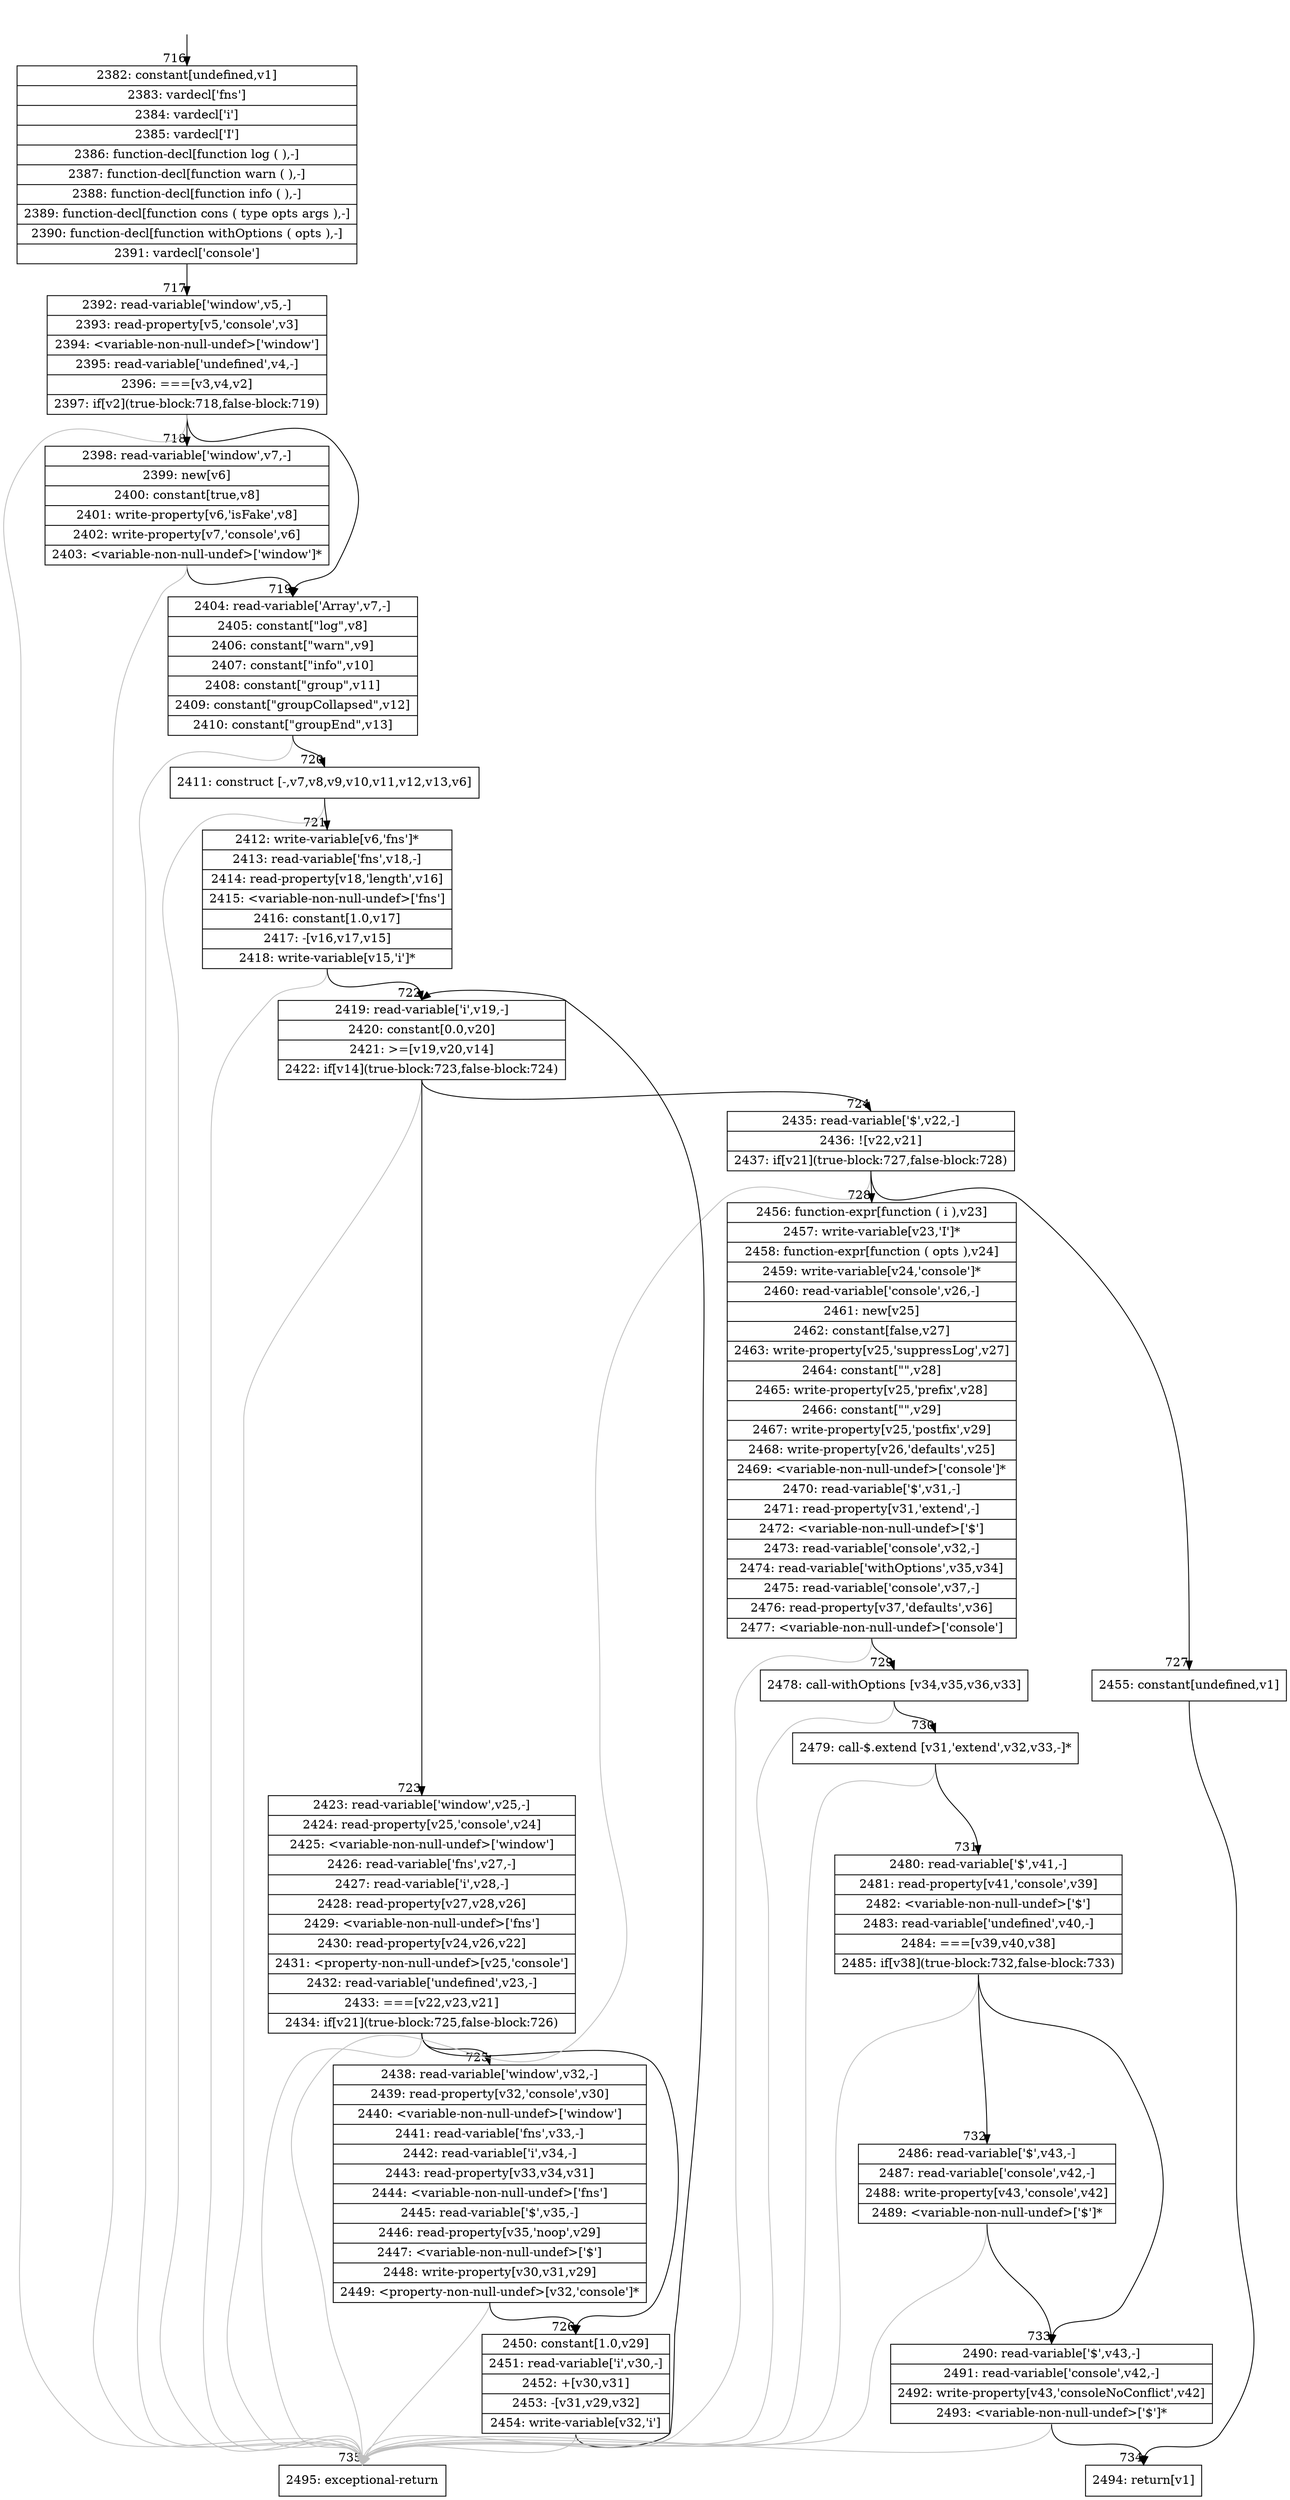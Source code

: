 digraph {
rankdir="TD"
BB_entry39[shape=none,label=""];
BB_entry39 -> BB716 [tailport=s, headport=n, headlabel="    716"]
BB716 [shape=record label="{2382: constant[undefined,v1]|2383: vardecl['fns']|2384: vardecl['i']|2385: vardecl['I']|2386: function-decl[function log ( ),-]|2387: function-decl[function warn ( ),-]|2388: function-decl[function info ( ),-]|2389: function-decl[function cons ( type opts args ),-]|2390: function-decl[function withOptions ( opts ),-]|2391: vardecl['console']}" ] 
BB716 -> BB717 [tailport=s, headport=n, headlabel="      717"]
BB717 [shape=record label="{2392: read-variable['window',v5,-]|2393: read-property[v5,'console',v3]|2394: \<variable-non-null-undef\>['window']|2395: read-variable['undefined',v4,-]|2396: ===[v3,v4,v2]|2397: if[v2](true-block:718,false-block:719)}" ] 
BB717 -> BB718 [tailport=s, headport=n, headlabel="      718"]
BB717 -> BB719 [tailport=s, headport=n, headlabel="      719"]
BB717 -> BB735 [tailport=s, headport=n, color=gray, headlabel="      735"]
BB718 [shape=record label="{2398: read-variable['window',v7,-]|2399: new[v6]|2400: constant[true,v8]|2401: write-property[v6,'isFake',v8]|2402: write-property[v7,'console',v6]|2403: \<variable-non-null-undef\>['window']*}" ] 
BB718 -> BB719 [tailport=s, headport=n]
BB718 -> BB735 [tailport=s, headport=n, color=gray]
BB719 [shape=record label="{2404: read-variable['Array',v7,-]|2405: constant[\"log\",v8]|2406: constant[\"warn\",v9]|2407: constant[\"info\",v10]|2408: constant[\"group\",v11]|2409: constant[\"groupCollapsed\",v12]|2410: constant[\"groupEnd\",v13]}" ] 
BB719 -> BB720 [tailport=s, headport=n, headlabel="      720"]
BB719 -> BB735 [tailport=s, headport=n, color=gray]
BB720 [shape=record label="{2411: construct [-,v7,v8,v9,v10,v11,v12,v13,v6]}" ] 
BB720 -> BB721 [tailport=s, headport=n, headlabel="      721"]
BB720 -> BB735 [tailport=s, headport=n, color=gray]
BB721 [shape=record label="{2412: write-variable[v6,'fns']*|2413: read-variable['fns',v18,-]|2414: read-property[v18,'length',v16]|2415: \<variable-non-null-undef\>['fns']|2416: constant[1.0,v17]|2417: -[v16,v17,v15]|2418: write-variable[v15,'i']*}" ] 
BB721 -> BB722 [tailport=s, headport=n, headlabel="      722"]
BB721 -> BB735 [tailport=s, headport=n, color=gray]
BB722 [shape=record label="{2419: read-variable['i',v19,-]|2420: constant[0.0,v20]|2421: \>=[v19,v20,v14]|2422: if[v14](true-block:723,false-block:724)}" ] 
BB722 -> BB723 [tailport=s, headport=n, headlabel="      723"]
BB722 -> BB724 [tailport=s, headport=n, headlabel="      724"]
BB722 -> BB735 [tailport=s, headport=n, color=gray]
BB723 [shape=record label="{2423: read-variable['window',v25,-]|2424: read-property[v25,'console',v24]|2425: \<variable-non-null-undef\>['window']|2426: read-variable['fns',v27,-]|2427: read-variable['i',v28,-]|2428: read-property[v27,v28,v26]|2429: \<variable-non-null-undef\>['fns']|2430: read-property[v24,v26,v22]|2431: \<property-non-null-undef\>[v25,'console']|2432: read-variable['undefined',v23,-]|2433: ===[v22,v23,v21]|2434: if[v21](true-block:725,false-block:726)}" ] 
BB723 -> BB725 [tailport=s, headport=n, headlabel="      725"]
BB723 -> BB726 [tailport=s, headport=n, headlabel="      726"]
BB723 -> BB735 [tailport=s, headport=n, color=gray]
BB724 [shape=record label="{2435: read-variable['$',v22,-]|2436: ![v22,v21]|2437: if[v21](true-block:727,false-block:728)}" ] 
BB724 -> BB727 [tailport=s, headport=n, headlabel="      727"]
BB724 -> BB728 [tailport=s, headport=n, headlabel="      728"]
BB724 -> BB735 [tailport=s, headport=n, color=gray]
BB725 [shape=record label="{2438: read-variable['window',v32,-]|2439: read-property[v32,'console',v30]|2440: \<variable-non-null-undef\>['window']|2441: read-variable['fns',v33,-]|2442: read-variable['i',v34,-]|2443: read-property[v33,v34,v31]|2444: \<variable-non-null-undef\>['fns']|2445: read-variable['$',v35,-]|2446: read-property[v35,'noop',v29]|2447: \<variable-non-null-undef\>['$']|2448: write-property[v30,v31,v29]|2449: \<property-non-null-undef\>[v32,'console']*}" ] 
BB725 -> BB726 [tailport=s, headport=n]
BB725 -> BB735 [tailport=s, headport=n, color=gray]
BB726 [shape=record label="{2450: constant[1.0,v29]|2451: read-variable['i',v30,-]|2452: +[v30,v31]|2453: -[v31,v29,v32]|2454: write-variable[v32,'i']}" ] 
BB726 -> BB722 [tailport=s, headport=n]
BB726 -> BB735 [tailport=s, headport=n, color=gray]
BB727 [shape=record label="{2455: constant[undefined,v1]}" ] 
BB727 -> BB734 [tailport=s, headport=n, headlabel="      734"]
BB728 [shape=record label="{2456: function-expr[function ( i ),v23]|2457: write-variable[v23,'I']*|2458: function-expr[function ( opts ),v24]|2459: write-variable[v24,'console']*|2460: read-variable['console',v26,-]|2461: new[v25]|2462: constant[false,v27]|2463: write-property[v25,'suppressLog',v27]|2464: constant[\"\",v28]|2465: write-property[v25,'prefix',v28]|2466: constant[\"\",v29]|2467: write-property[v25,'postfix',v29]|2468: write-property[v26,'defaults',v25]|2469: \<variable-non-null-undef\>['console']*|2470: read-variable['$',v31,-]|2471: read-property[v31,'extend',-]|2472: \<variable-non-null-undef\>['$']|2473: read-variable['console',v32,-]|2474: read-variable['withOptions',v35,v34]|2475: read-variable['console',v37,-]|2476: read-property[v37,'defaults',v36]|2477: \<variable-non-null-undef\>['console']}" ] 
BB728 -> BB729 [tailport=s, headport=n, headlabel="      729"]
BB728 -> BB735 [tailport=s, headport=n, color=gray]
BB729 [shape=record label="{2478: call-withOptions [v34,v35,v36,v33]}" ] 
BB729 -> BB730 [tailport=s, headport=n, headlabel="      730"]
BB729 -> BB735 [tailport=s, headport=n, color=gray]
BB730 [shape=record label="{2479: call-$.extend [v31,'extend',v32,v33,-]*}" ] 
BB730 -> BB731 [tailport=s, headport=n, headlabel="      731"]
BB730 -> BB735 [tailport=s, headport=n, color=gray]
BB731 [shape=record label="{2480: read-variable['$',v41,-]|2481: read-property[v41,'console',v39]|2482: \<variable-non-null-undef\>['$']|2483: read-variable['undefined',v40,-]|2484: ===[v39,v40,v38]|2485: if[v38](true-block:732,false-block:733)}" ] 
BB731 -> BB732 [tailport=s, headport=n, headlabel="      732"]
BB731 -> BB733 [tailport=s, headport=n, headlabel="      733"]
BB731 -> BB735 [tailport=s, headport=n, color=gray]
BB732 [shape=record label="{2486: read-variable['$',v43,-]|2487: read-variable['console',v42,-]|2488: write-property[v43,'console',v42]|2489: \<variable-non-null-undef\>['$']*}" ] 
BB732 -> BB733 [tailport=s, headport=n]
BB732 -> BB735 [tailport=s, headport=n, color=gray]
BB733 [shape=record label="{2490: read-variable['$',v43,-]|2491: read-variable['console',v42,-]|2492: write-property[v43,'consoleNoConflict',v42]|2493: \<variable-non-null-undef\>['$']*}" ] 
BB733 -> BB734 [tailport=s, headport=n]
BB733 -> BB735 [tailport=s, headport=n, color=gray]
BB734 [shape=record label="{2494: return[v1]}" ] 
BB735 [shape=record label="{2495: exceptional-return}" ] 
//#$~ 614
}
